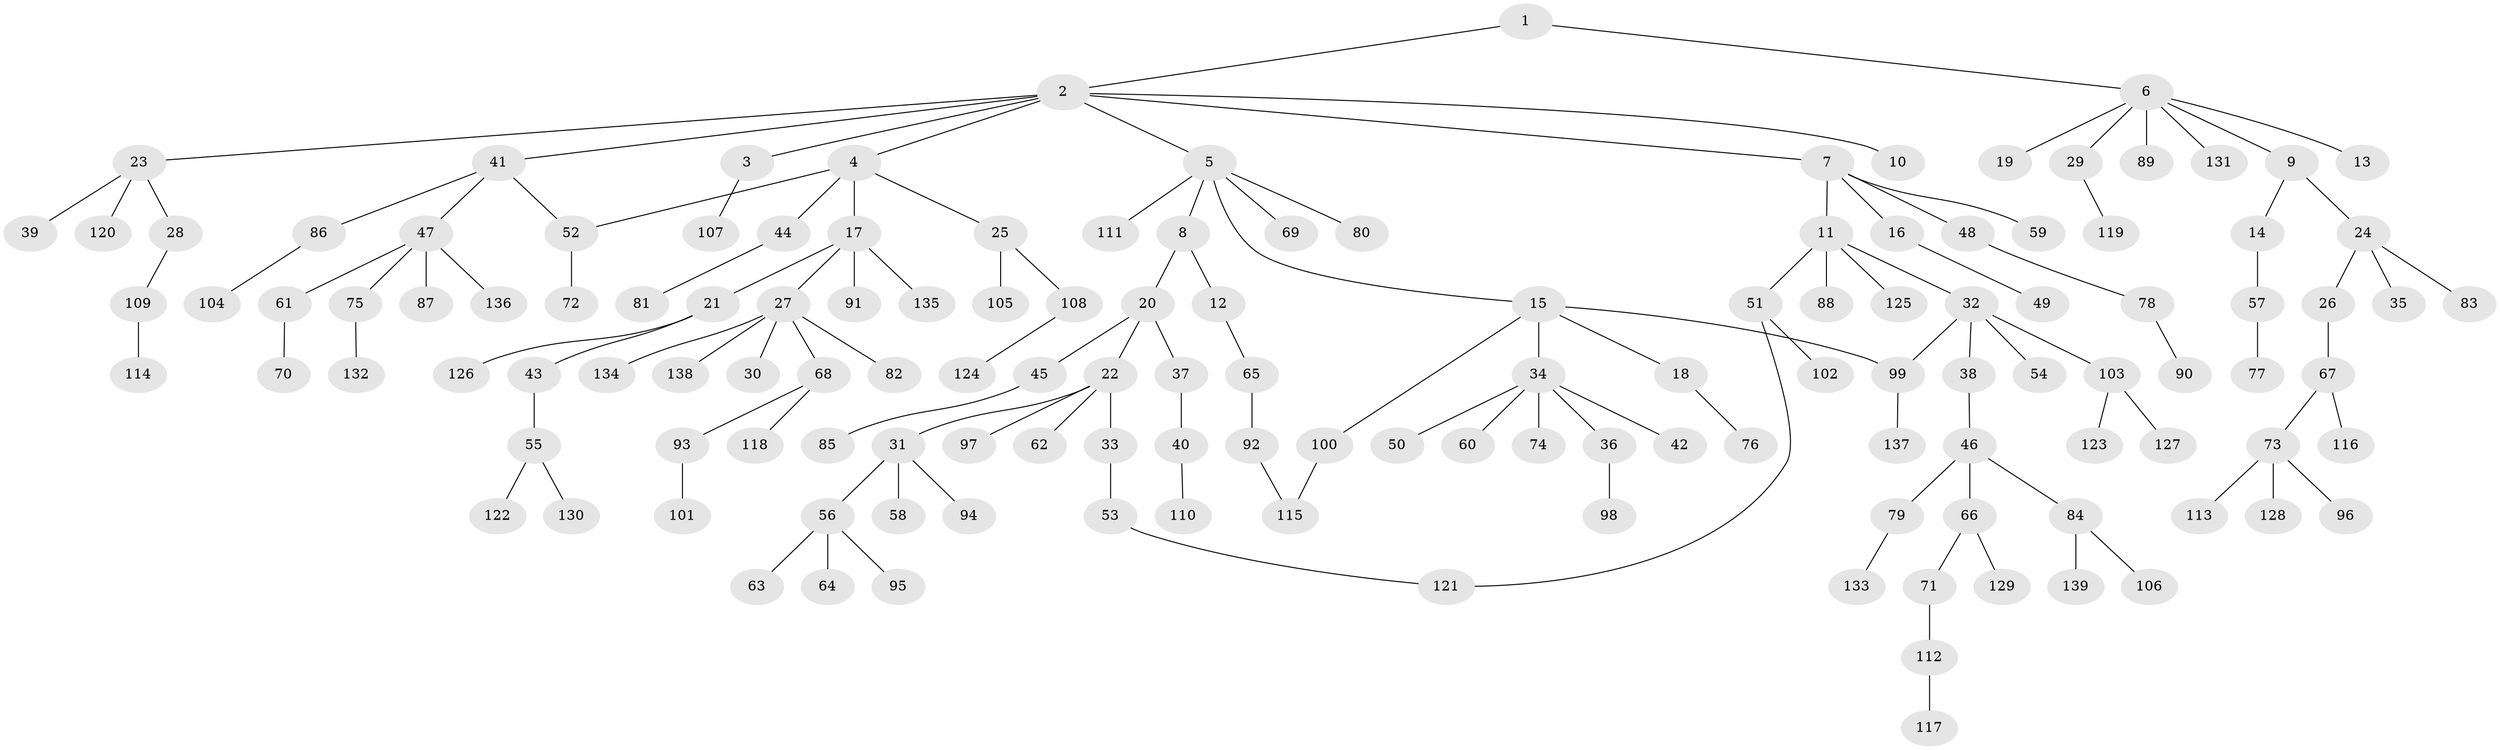 // coarse degree distribution, {1: 0.5, 4: 0.12857142857142856, 3: 0.14285714285714285, 5: 0.04285714285714286, 2: 0.17142857142857143, 6: 0.014285714285714285}
// Generated by graph-tools (version 1.1) at 2025/36/03/04/25 23:36:05]
// undirected, 139 vertices, 142 edges
graph export_dot {
  node [color=gray90,style=filled];
  1;
  2;
  3;
  4;
  5;
  6;
  7;
  8;
  9;
  10;
  11;
  12;
  13;
  14;
  15;
  16;
  17;
  18;
  19;
  20;
  21;
  22;
  23;
  24;
  25;
  26;
  27;
  28;
  29;
  30;
  31;
  32;
  33;
  34;
  35;
  36;
  37;
  38;
  39;
  40;
  41;
  42;
  43;
  44;
  45;
  46;
  47;
  48;
  49;
  50;
  51;
  52;
  53;
  54;
  55;
  56;
  57;
  58;
  59;
  60;
  61;
  62;
  63;
  64;
  65;
  66;
  67;
  68;
  69;
  70;
  71;
  72;
  73;
  74;
  75;
  76;
  77;
  78;
  79;
  80;
  81;
  82;
  83;
  84;
  85;
  86;
  87;
  88;
  89;
  90;
  91;
  92;
  93;
  94;
  95;
  96;
  97;
  98;
  99;
  100;
  101;
  102;
  103;
  104;
  105;
  106;
  107;
  108;
  109;
  110;
  111;
  112;
  113;
  114;
  115;
  116;
  117;
  118;
  119;
  120;
  121;
  122;
  123;
  124;
  125;
  126;
  127;
  128;
  129;
  130;
  131;
  132;
  133;
  134;
  135;
  136;
  137;
  138;
  139;
  1 -- 2;
  1 -- 6;
  2 -- 3;
  2 -- 4;
  2 -- 5;
  2 -- 7;
  2 -- 10;
  2 -- 23;
  2 -- 41;
  3 -- 107;
  4 -- 17;
  4 -- 25;
  4 -- 44;
  4 -- 52;
  5 -- 8;
  5 -- 15;
  5 -- 69;
  5 -- 80;
  5 -- 111;
  6 -- 9;
  6 -- 13;
  6 -- 19;
  6 -- 29;
  6 -- 89;
  6 -- 131;
  7 -- 11;
  7 -- 16;
  7 -- 48;
  7 -- 59;
  8 -- 12;
  8 -- 20;
  9 -- 14;
  9 -- 24;
  11 -- 32;
  11 -- 51;
  11 -- 88;
  11 -- 125;
  12 -- 65;
  14 -- 57;
  15 -- 18;
  15 -- 34;
  15 -- 100;
  15 -- 99;
  16 -- 49;
  17 -- 21;
  17 -- 27;
  17 -- 91;
  17 -- 135;
  18 -- 76;
  20 -- 22;
  20 -- 37;
  20 -- 45;
  21 -- 43;
  21 -- 126;
  22 -- 31;
  22 -- 33;
  22 -- 62;
  22 -- 97;
  23 -- 28;
  23 -- 39;
  23 -- 120;
  24 -- 26;
  24 -- 35;
  24 -- 83;
  25 -- 105;
  25 -- 108;
  26 -- 67;
  27 -- 30;
  27 -- 68;
  27 -- 82;
  27 -- 134;
  27 -- 138;
  28 -- 109;
  29 -- 119;
  31 -- 56;
  31 -- 58;
  31 -- 94;
  32 -- 38;
  32 -- 54;
  32 -- 99;
  32 -- 103;
  33 -- 53;
  34 -- 36;
  34 -- 42;
  34 -- 50;
  34 -- 60;
  34 -- 74;
  36 -- 98;
  37 -- 40;
  38 -- 46;
  40 -- 110;
  41 -- 47;
  41 -- 52;
  41 -- 86;
  43 -- 55;
  44 -- 81;
  45 -- 85;
  46 -- 66;
  46 -- 79;
  46 -- 84;
  47 -- 61;
  47 -- 75;
  47 -- 87;
  47 -- 136;
  48 -- 78;
  51 -- 102;
  51 -- 121;
  52 -- 72;
  53 -- 121;
  55 -- 122;
  55 -- 130;
  56 -- 63;
  56 -- 64;
  56 -- 95;
  57 -- 77;
  61 -- 70;
  65 -- 92;
  66 -- 71;
  66 -- 129;
  67 -- 73;
  67 -- 116;
  68 -- 93;
  68 -- 118;
  71 -- 112;
  73 -- 96;
  73 -- 113;
  73 -- 128;
  75 -- 132;
  78 -- 90;
  79 -- 133;
  84 -- 106;
  84 -- 139;
  86 -- 104;
  92 -- 115;
  93 -- 101;
  99 -- 137;
  100 -- 115;
  103 -- 123;
  103 -- 127;
  108 -- 124;
  109 -- 114;
  112 -- 117;
}
